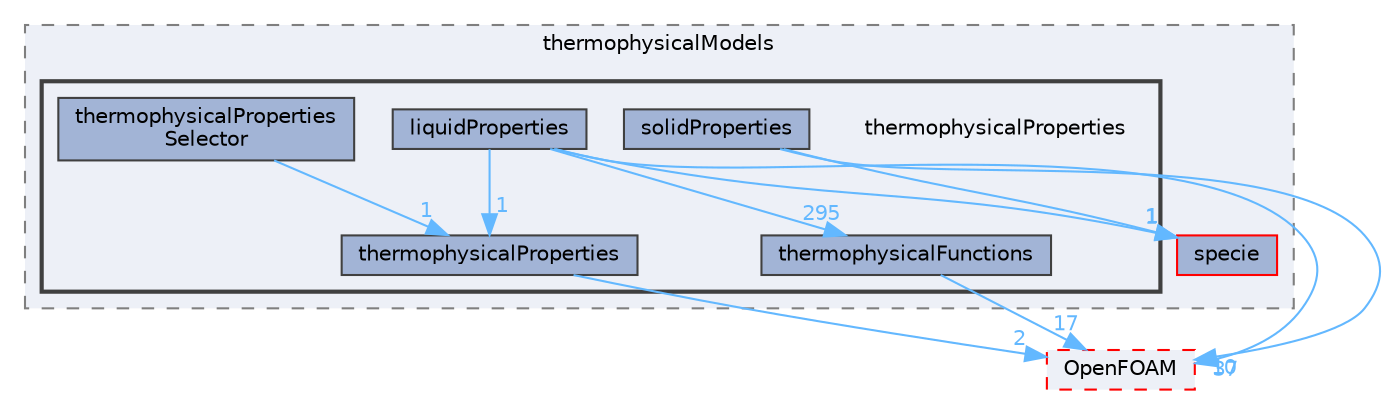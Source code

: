 digraph "src/thermophysicalModels/thermophysicalProperties"
{
 // LATEX_PDF_SIZE
  bgcolor="transparent";
  edge [fontname=Helvetica,fontsize=10,labelfontname=Helvetica,labelfontsize=10];
  node [fontname=Helvetica,fontsize=10,shape=box,height=0.2,width=0.4];
  compound=true
  subgraph clusterdir_2778d089ec5c4f66810b11f753867003 {
    graph [ bgcolor="#edf0f7", pencolor="grey50", label="thermophysicalModels", fontname=Helvetica,fontsize=10 style="filled,dashed", URL="dir_2778d089ec5c4f66810b11f753867003.html",tooltip=""]
  dir_5c4bf53b114f4c9237cd4ef0431fc9bd [label="specie", fillcolor="#a2b4d6", color="red", style="filled", URL="dir_5c4bf53b114f4c9237cd4ef0431fc9bd.html",tooltip=""];
  subgraph clusterdir_e18d608ec106eacfb005ee36ef0e1b8f {
    graph [ bgcolor="#edf0f7", pencolor="grey25", label="", fontname=Helvetica,fontsize=10 style="filled,bold", URL="dir_e18d608ec106eacfb005ee36ef0e1b8f.html",tooltip=""]
    dir_e18d608ec106eacfb005ee36ef0e1b8f [shape=plaintext, label="thermophysicalProperties"];
  dir_11d21976779a4654a263863a59c4e24a [label="liquidProperties", fillcolor="#a2b4d6", color="grey25", style="filled", URL="dir_11d21976779a4654a263863a59c4e24a.html",tooltip=""];
  dir_b39a6ac4ad09479516bcf855a2b2036e [label="solidProperties", fillcolor="#a2b4d6", color="grey25", style="filled", URL="dir_b39a6ac4ad09479516bcf855a2b2036e.html",tooltip=""];
  dir_27325e2ddd74e88cbda26832a28f3aa6 [label="thermophysicalFunctions", fillcolor="#a2b4d6", color="grey25", style="filled", URL="dir_27325e2ddd74e88cbda26832a28f3aa6.html",tooltip=""];
  dir_4651bb69b7f292d2e02d8b506955ec59 [label="thermophysicalProperties", fillcolor="#a2b4d6", color="grey25", style="filled", URL="dir_4651bb69b7f292d2e02d8b506955ec59.html",tooltip=""];
  dir_aa4004f0b9bd2f3623fdd786e6ff9471 [label="thermophysicalProperties\lSelector", fillcolor="#a2b4d6", color="grey25", style="filled", URL="dir_aa4004f0b9bd2f3623fdd786e6ff9471.html",tooltip=""];
  }
  }
  dir_c5473ff19b20e6ec4dfe5c310b3778a8 [label="OpenFOAM", fillcolor="#edf0f7", color="red", style="filled,dashed", URL="dir_c5473ff19b20e6ec4dfe5c310b3778a8.html",tooltip=""];
  dir_11d21976779a4654a263863a59c4e24a->dir_27325e2ddd74e88cbda26832a28f3aa6 [headlabel="295", labeldistance=1.5 headhref="dir_002230_004021.html" href="dir_002230_004021.html" color="steelblue1" fontcolor="steelblue1"];
  dir_11d21976779a4654a263863a59c4e24a->dir_5c4bf53b114f4c9237cd4ef0431fc9bd [headlabel="1", labeldistance=1.5 headhref="dir_002230_003683.html" href="dir_002230_003683.html" color="steelblue1" fontcolor="steelblue1"];
  dir_11d21976779a4654a263863a59c4e24a->dir_c5473ff19b20e6ec4dfe5c310b3778a8 [headlabel="37", labeldistance=1.5 headhref="dir_002230_002695.html" href="dir_002230_002695.html" color="steelblue1" fontcolor="steelblue1"];
  dir_11d21976779a4654a263863a59c4e24a->dir_4651bb69b7f292d2e02d8b506955ec59 [headlabel="1", labeldistance=1.5 headhref="dir_002230_004024.html" href="dir_002230_004024.html" color="steelblue1" fontcolor="steelblue1"];
  dir_b39a6ac4ad09479516bcf855a2b2036e->dir_c5473ff19b20e6ec4dfe5c310b3778a8 [headlabel="10", labeldistance=1.5 headhref="dir_003638_002695.html" href="dir_003638_002695.html" color="steelblue1" fontcolor="steelblue1"];
  dir_b39a6ac4ad09479516bcf855a2b2036e->dir_5c4bf53b114f4c9237cd4ef0431fc9bd [headlabel="1", labeldistance=1.5 headhref="dir_003638_003683.html" href="dir_003638_003683.html" color="steelblue1" fontcolor="steelblue1"];
  dir_27325e2ddd74e88cbda26832a28f3aa6->dir_c5473ff19b20e6ec4dfe5c310b3778a8 [headlabel="17", labeldistance=1.5 headhref="dir_004021_002695.html" href="dir_004021_002695.html" color="steelblue1" fontcolor="steelblue1"];
  dir_4651bb69b7f292d2e02d8b506955ec59->dir_c5473ff19b20e6ec4dfe5c310b3778a8 [headlabel="2", labeldistance=1.5 headhref="dir_004024_002695.html" href="dir_004024_002695.html" color="steelblue1" fontcolor="steelblue1"];
  dir_aa4004f0b9bd2f3623fdd786e6ff9471->dir_4651bb69b7f292d2e02d8b506955ec59 [headlabel="1", labeldistance=1.5 headhref="dir_004025_004024.html" href="dir_004025_004024.html" color="steelblue1" fontcolor="steelblue1"];
}

